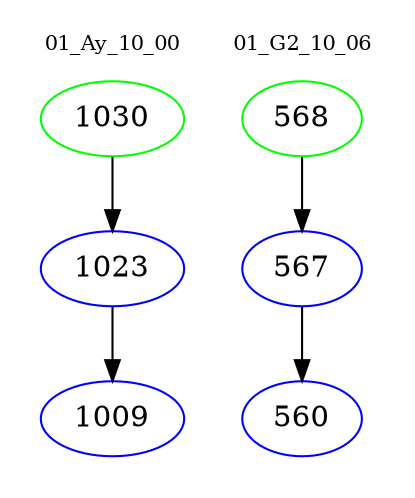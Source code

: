 digraph{
subgraph cluster_0 {
color = white
label = "01_Ay_10_00";
fontsize=10;
T0_1030 [label="1030", color="green"]
T0_1030 -> T0_1023 [color="black"]
T0_1023 [label="1023", color="blue"]
T0_1023 -> T0_1009 [color="black"]
T0_1009 [label="1009", color="blue"]
}
subgraph cluster_1 {
color = white
label = "01_G2_10_06";
fontsize=10;
T1_568 [label="568", color="green"]
T1_568 -> T1_567 [color="black"]
T1_567 [label="567", color="blue"]
T1_567 -> T1_560 [color="black"]
T1_560 [label="560", color="blue"]
}
}
